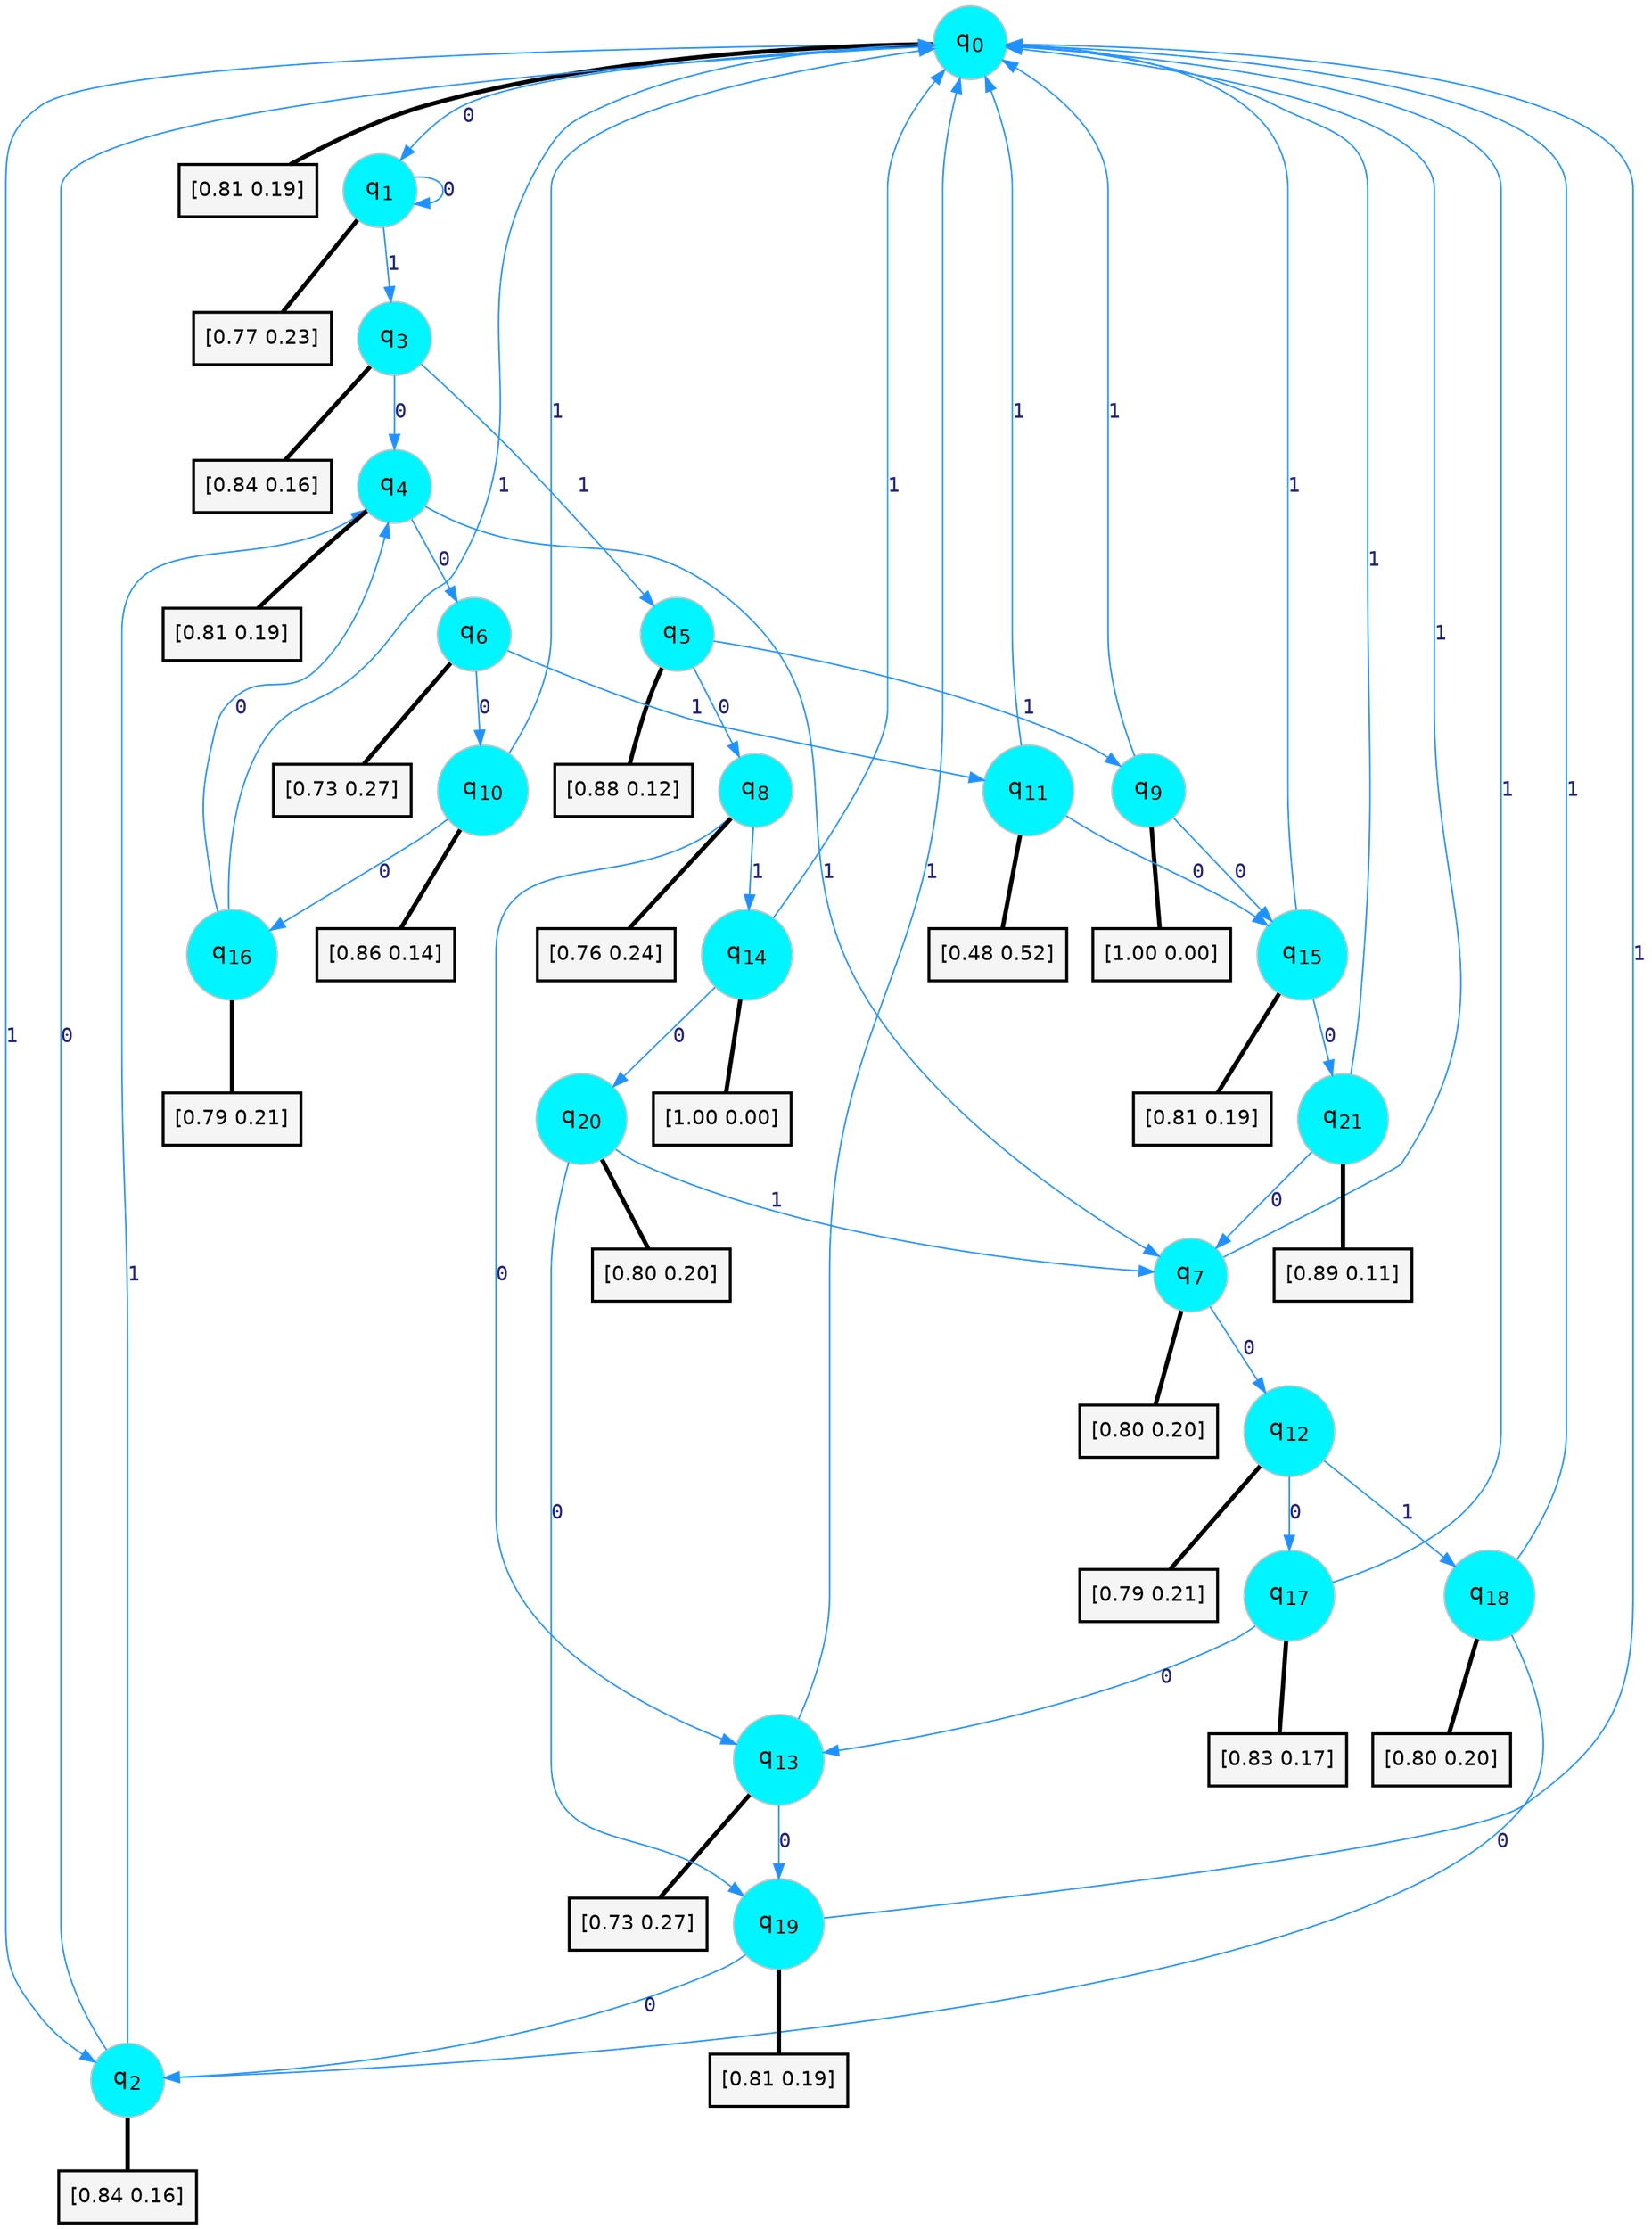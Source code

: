 digraph G {
graph [
bgcolor=transparent, dpi=300, rankdir=TD, size="40,25"];
node [
color=gray, fillcolor=turquoise1, fontcolor=black, fontname=Helvetica, fontsize=16, fontweight=bold, shape=circle, style=filled];
edge [
arrowsize=1, color=dodgerblue1, fontcolor=midnightblue, fontname=courier, fontweight=bold, penwidth=1, style=solid, weight=20];
0[label=<q<SUB>0</SUB>>];
1[label=<q<SUB>1</SUB>>];
2[label=<q<SUB>2</SUB>>];
3[label=<q<SUB>3</SUB>>];
4[label=<q<SUB>4</SUB>>];
5[label=<q<SUB>5</SUB>>];
6[label=<q<SUB>6</SUB>>];
7[label=<q<SUB>7</SUB>>];
8[label=<q<SUB>8</SUB>>];
9[label=<q<SUB>9</SUB>>];
10[label=<q<SUB>10</SUB>>];
11[label=<q<SUB>11</SUB>>];
12[label=<q<SUB>12</SUB>>];
13[label=<q<SUB>13</SUB>>];
14[label=<q<SUB>14</SUB>>];
15[label=<q<SUB>15</SUB>>];
16[label=<q<SUB>16</SUB>>];
17[label=<q<SUB>17</SUB>>];
18[label=<q<SUB>18</SUB>>];
19[label=<q<SUB>19</SUB>>];
20[label=<q<SUB>20</SUB>>];
21[label=<q<SUB>21</SUB>>];
22[label="[0.81 0.19]", shape=box,fontcolor=black, fontname=Helvetica, fontsize=14, penwidth=2, fillcolor=whitesmoke,color=black];
23[label="[0.77 0.23]", shape=box,fontcolor=black, fontname=Helvetica, fontsize=14, penwidth=2, fillcolor=whitesmoke,color=black];
24[label="[0.84 0.16]", shape=box,fontcolor=black, fontname=Helvetica, fontsize=14, penwidth=2, fillcolor=whitesmoke,color=black];
25[label="[0.84 0.16]", shape=box,fontcolor=black, fontname=Helvetica, fontsize=14, penwidth=2, fillcolor=whitesmoke,color=black];
26[label="[0.81 0.19]", shape=box,fontcolor=black, fontname=Helvetica, fontsize=14, penwidth=2, fillcolor=whitesmoke,color=black];
27[label="[0.88 0.12]", shape=box,fontcolor=black, fontname=Helvetica, fontsize=14, penwidth=2, fillcolor=whitesmoke,color=black];
28[label="[0.73 0.27]", shape=box,fontcolor=black, fontname=Helvetica, fontsize=14, penwidth=2, fillcolor=whitesmoke,color=black];
29[label="[0.80 0.20]", shape=box,fontcolor=black, fontname=Helvetica, fontsize=14, penwidth=2, fillcolor=whitesmoke,color=black];
30[label="[0.76 0.24]", shape=box,fontcolor=black, fontname=Helvetica, fontsize=14, penwidth=2, fillcolor=whitesmoke,color=black];
31[label="[1.00 0.00]", shape=box,fontcolor=black, fontname=Helvetica, fontsize=14, penwidth=2, fillcolor=whitesmoke,color=black];
32[label="[0.86 0.14]", shape=box,fontcolor=black, fontname=Helvetica, fontsize=14, penwidth=2, fillcolor=whitesmoke,color=black];
33[label="[0.48 0.52]", shape=box,fontcolor=black, fontname=Helvetica, fontsize=14, penwidth=2, fillcolor=whitesmoke,color=black];
34[label="[0.79 0.21]", shape=box,fontcolor=black, fontname=Helvetica, fontsize=14, penwidth=2, fillcolor=whitesmoke,color=black];
35[label="[0.73 0.27]", shape=box,fontcolor=black, fontname=Helvetica, fontsize=14, penwidth=2, fillcolor=whitesmoke,color=black];
36[label="[1.00 0.00]", shape=box,fontcolor=black, fontname=Helvetica, fontsize=14, penwidth=2, fillcolor=whitesmoke,color=black];
37[label="[0.81 0.19]", shape=box,fontcolor=black, fontname=Helvetica, fontsize=14, penwidth=2, fillcolor=whitesmoke,color=black];
38[label="[0.79 0.21]", shape=box,fontcolor=black, fontname=Helvetica, fontsize=14, penwidth=2, fillcolor=whitesmoke,color=black];
39[label="[0.83 0.17]", shape=box,fontcolor=black, fontname=Helvetica, fontsize=14, penwidth=2, fillcolor=whitesmoke,color=black];
40[label="[0.80 0.20]", shape=box,fontcolor=black, fontname=Helvetica, fontsize=14, penwidth=2, fillcolor=whitesmoke,color=black];
41[label="[0.81 0.19]", shape=box,fontcolor=black, fontname=Helvetica, fontsize=14, penwidth=2, fillcolor=whitesmoke,color=black];
42[label="[0.80 0.20]", shape=box,fontcolor=black, fontname=Helvetica, fontsize=14, penwidth=2, fillcolor=whitesmoke,color=black];
43[label="[0.89 0.11]", shape=box,fontcolor=black, fontname=Helvetica, fontsize=14, penwidth=2, fillcolor=whitesmoke,color=black];
0->1 [label=0];
0->2 [label=1];
0->22 [arrowhead=none, penwidth=3,color=black];
1->1 [label=0];
1->3 [label=1];
1->23 [arrowhead=none, penwidth=3,color=black];
2->0 [label=0];
2->4 [label=1];
2->24 [arrowhead=none, penwidth=3,color=black];
3->4 [label=0];
3->5 [label=1];
3->25 [arrowhead=none, penwidth=3,color=black];
4->6 [label=0];
4->7 [label=1];
4->26 [arrowhead=none, penwidth=3,color=black];
5->8 [label=0];
5->9 [label=1];
5->27 [arrowhead=none, penwidth=3,color=black];
6->10 [label=0];
6->11 [label=1];
6->28 [arrowhead=none, penwidth=3,color=black];
7->12 [label=0];
7->0 [label=1];
7->29 [arrowhead=none, penwidth=3,color=black];
8->13 [label=0];
8->14 [label=1];
8->30 [arrowhead=none, penwidth=3,color=black];
9->15 [label=0];
9->0 [label=1];
9->31 [arrowhead=none, penwidth=3,color=black];
10->16 [label=0];
10->0 [label=1];
10->32 [arrowhead=none, penwidth=3,color=black];
11->15 [label=0];
11->0 [label=1];
11->33 [arrowhead=none, penwidth=3,color=black];
12->17 [label=0];
12->18 [label=1];
12->34 [arrowhead=none, penwidth=3,color=black];
13->19 [label=0];
13->0 [label=1];
13->35 [arrowhead=none, penwidth=3,color=black];
14->20 [label=0];
14->0 [label=1];
14->36 [arrowhead=none, penwidth=3,color=black];
15->21 [label=0];
15->0 [label=1];
15->37 [arrowhead=none, penwidth=3,color=black];
16->4 [label=0];
16->0 [label=1];
16->38 [arrowhead=none, penwidth=3,color=black];
17->13 [label=0];
17->0 [label=1];
17->39 [arrowhead=none, penwidth=3,color=black];
18->2 [label=0];
18->0 [label=1];
18->40 [arrowhead=none, penwidth=3,color=black];
19->2 [label=0];
19->0 [label=1];
19->41 [arrowhead=none, penwidth=3,color=black];
20->19 [label=0];
20->7 [label=1];
20->42 [arrowhead=none, penwidth=3,color=black];
21->7 [label=0];
21->0 [label=1];
21->43 [arrowhead=none, penwidth=3,color=black];
}
